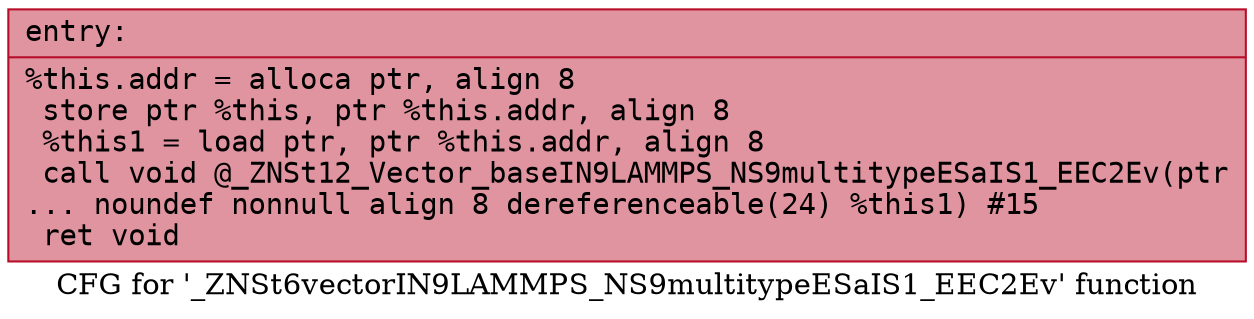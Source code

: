 digraph "CFG for '_ZNSt6vectorIN9LAMMPS_NS9multitypeESaIS1_EEC2Ev' function" {
	label="CFG for '_ZNSt6vectorIN9LAMMPS_NS9multitypeESaIS1_EEC2Ev' function";

	Node0x55bd402d12d0 [shape=record,color="#b70d28ff", style=filled, fillcolor="#b70d2870" fontname="Courier",label="{entry:\l|  %this.addr = alloca ptr, align 8\l  store ptr %this, ptr %this.addr, align 8\l  %this1 = load ptr, ptr %this.addr, align 8\l  call void @_ZNSt12_Vector_baseIN9LAMMPS_NS9multitypeESaIS1_EEC2Ev(ptr\l... noundef nonnull align 8 dereferenceable(24) %this1) #15\l  ret void\l}"];
}
